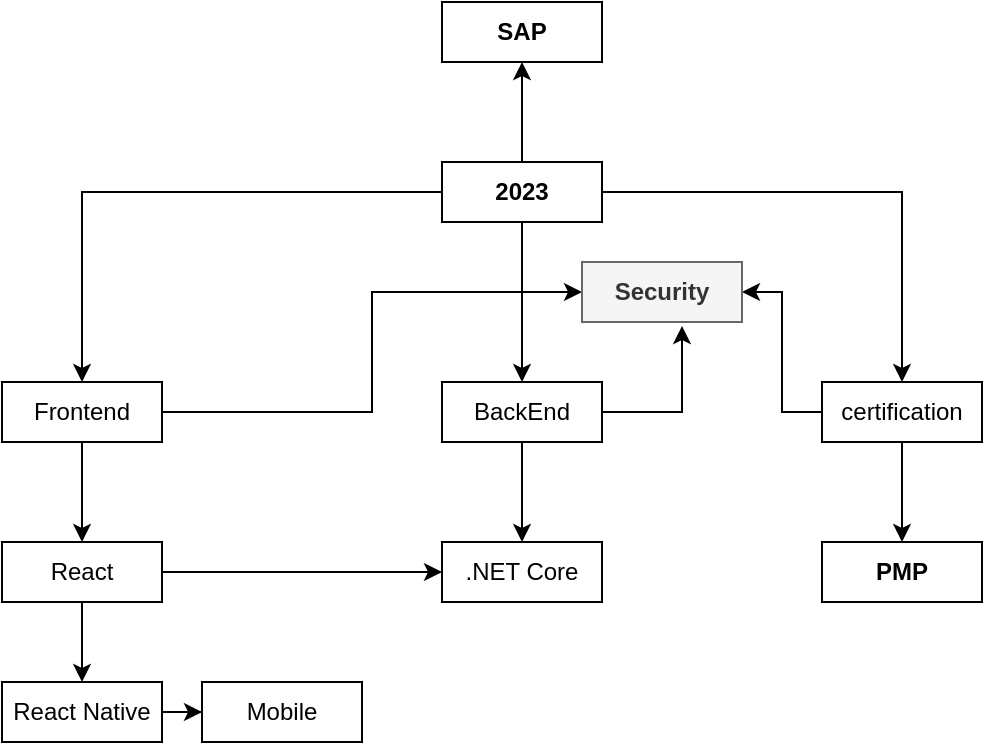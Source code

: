 <mxfile version="20.7.4" type="device"><diagram id="CJo0_8JFxGXUXh0s9jlT" name="Page-1"><mxGraphModel dx="1434" dy="707" grid="1" gridSize="10" guides="1" tooltips="1" connect="1" arrows="1" fold="1" page="1" pageScale="1" pageWidth="850" pageHeight="1100" math="0" shadow="0"><root><mxCell id="0"/><mxCell id="1" parent="0"/><mxCell id="UNM4_x369euIdi0-6OD1-11" style="edgeStyle=orthogonalEdgeStyle;rounded=0;orthogonalLoop=1;jettySize=auto;html=1;" edge="1" parent="1" source="UNM4_x369euIdi0-6OD1-1" target="UNM4_x369euIdi0-6OD1-8"><mxGeometry relative="1" as="geometry"/></mxCell><mxCell id="UNM4_x369euIdi0-6OD1-16" value="" style="edgeStyle=orthogonalEdgeStyle;rounded=0;orthogonalLoop=1;jettySize=auto;html=1;" edge="1" parent="1" source="UNM4_x369euIdi0-6OD1-1" target="UNM4_x369euIdi0-6OD1-15"><mxGeometry relative="1" as="geometry"/></mxCell><mxCell id="UNM4_x369euIdi0-6OD1-18" value="" style="edgeStyle=orthogonalEdgeStyle;rounded=0;orthogonalLoop=1;jettySize=auto;html=1;" edge="1" parent="1" source="UNM4_x369euIdi0-6OD1-1" target="UNM4_x369euIdi0-6OD1-17"><mxGeometry relative="1" as="geometry"/></mxCell><mxCell id="UNM4_x369euIdi0-6OD1-37" value="" style="edgeStyle=orthogonalEdgeStyle;rounded=0;orthogonalLoop=1;jettySize=auto;html=1;" edge="1" parent="1" source="UNM4_x369euIdi0-6OD1-1" target="UNM4_x369euIdi0-6OD1-36"><mxGeometry relative="1" as="geometry"/></mxCell><mxCell id="UNM4_x369euIdi0-6OD1-1" value="&lt;b&gt;2023&lt;/b&gt;" style="rounded=0;whiteSpace=wrap;html=1;" vertex="1" parent="1"><mxGeometry x="390" y="90" width="80" height="30" as="geometry"/></mxCell><mxCell id="UNM4_x369euIdi0-6OD1-25" style="edgeStyle=orthogonalEdgeStyle;rounded=0;orthogonalLoop=1;jettySize=auto;html=1;entryX=0;entryY=0.5;entryDx=0;entryDy=0;" edge="1" parent="1" source="UNM4_x369euIdi0-6OD1-6" target="UNM4_x369euIdi0-6OD1-23"><mxGeometry relative="1" as="geometry"/></mxCell><mxCell id="UNM4_x369euIdi0-6OD1-27" value="" style="edgeStyle=orthogonalEdgeStyle;rounded=0;orthogonalLoop=1;jettySize=auto;html=1;" edge="1" parent="1" source="UNM4_x369euIdi0-6OD1-6" target="UNM4_x369euIdi0-6OD1-26"><mxGeometry relative="1" as="geometry"/></mxCell><mxCell id="UNM4_x369euIdi0-6OD1-6" value="React" style="rounded=0;whiteSpace=wrap;html=1;" vertex="1" parent="1"><mxGeometry x="170" y="280" width="80" height="30" as="geometry"/></mxCell><mxCell id="UNM4_x369euIdi0-6OD1-12" value="" style="edgeStyle=orthogonalEdgeStyle;rounded=0;orthogonalLoop=1;jettySize=auto;html=1;" edge="1" parent="1" source="UNM4_x369euIdi0-6OD1-8" target="UNM4_x369euIdi0-6OD1-6"><mxGeometry relative="1" as="geometry"/></mxCell><mxCell id="UNM4_x369euIdi0-6OD1-33" style="edgeStyle=orthogonalEdgeStyle;rounded=0;orthogonalLoop=1;jettySize=auto;html=1;exitX=1;exitY=0.5;exitDx=0;exitDy=0;entryX=0;entryY=0.5;entryDx=0;entryDy=0;" edge="1" parent="1" source="UNM4_x369euIdi0-6OD1-8" target="UNM4_x369euIdi0-6OD1-19"><mxGeometry relative="1" as="geometry"/></mxCell><mxCell id="UNM4_x369euIdi0-6OD1-8" value="Frontend" style="rounded=0;whiteSpace=wrap;html=1;" vertex="1" parent="1"><mxGeometry x="170" y="200" width="80" height="30" as="geometry"/></mxCell><mxCell id="UNM4_x369euIdi0-6OD1-24" value="" style="edgeStyle=orthogonalEdgeStyle;rounded=0;orthogonalLoop=1;jettySize=auto;html=1;" edge="1" parent="1" source="UNM4_x369euIdi0-6OD1-15" target="UNM4_x369euIdi0-6OD1-23"><mxGeometry relative="1" as="geometry"/></mxCell><mxCell id="UNM4_x369euIdi0-6OD1-40" style="edgeStyle=orthogonalEdgeStyle;rounded=0;orthogonalLoop=1;jettySize=auto;html=1;exitX=1;exitY=0.5;exitDx=0;exitDy=0;entryX=0.625;entryY=1.067;entryDx=0;entryDy=0;entryPerimeter=0;" edge="1" parent="1" source="UNM4_x369euIdi0-6OD1-15" target="UNM4_x369euIdi0-6OD1-19"><mxGeometry relative="1" as="geometry"/></mxCell><mxCell id="UNM4_x369euIdi0-6OD1-15" value="BackEnd" style="rounded=0;whiteSpace=wrap;html=1;" vertex="1" parent="1"><mxGeometry x="390" y="200" width="80" height="30" as="geometry"/></mxCell><mxCell id="UNM4_x369euIdi0-6OD1-22" value="" style="edgeStyle=orthogonalEdgeStyle;rounded=0;orthogonalLoop=1;jettySize=auto;html=1;" edge="1" parent="1" source="UNM4_x369euIdi0-6OD1-17" target="UNM4_x369euIdi0-6OD1-21"><mxGeometry relative="1" as="geometry"/></mxCell><mxCell id="UNM4_x369euIdi0-6OD1-39" style="edgeStyle=orthogonalEdgeStyle;rounded=0;orthogonalLoop=1;jettySize=auto;html=1;entryX=1;entryY=0.5;entryDx=0;entryDy=0;" edge="1" parent="1" source="UNM4_x369euIdi0-6OD1-17" target="UNM4_x369euIdi0-6OD1-19"><mxGeometry relative="1" as="geometry"/></mxCell><mxCell id="UNM4_x369euIdi0-6OD1-17" value="certification" style="rounded=0;whiteSpace=wrap;html=1;" vertex="1" parent="1"><mxGeometry x="580" y="200" width="80" height="30" as="geometry"/></mxCell><mxCell id="UNM4_x369euIdi0-6OD1-19" value="&lt;b&gt;Security&lt;/b&gt;" style="rounded=0;whiteSpace=wrap;html=1;fillColor=#f5f5f5;strokeColor=#666666;fontColor=#333333;" vertex="1" parent="1"><mxGeometry x="460" y="140" width="80" height="30" as="geometry"/></mxCell><mxCell id="UNM4_x369euIdi0-6OD1-21" value="&lt;b&gt;PMP&lt;/b&gt;" style="rounded=0;whiteSpace=wrap;html=1;" vertex="1" parent="1"><mxGeometry x="580" y="280" width="80" height="30" as="geometry"/></mxCell><mxCell id="UNM4_x369euIdi0-6OD1-23" value=".NET Core" style="rounded=0;whiteSpace=wrap;html=1;" vertex="1" parent="1"><mxGeometry x="390" y="280" width="80" height="30" as="geometry"/></mxCell><mxCell id="UNM4_x369euIdi0-6OD1-29" value="" style="edgeStyle=orthogonalEdgeStyle;rounded=0;orthogonalLoop=1;jettySize=auto;html=1;" edge="1" parent="1" source="UNM4_x369euIdi0-6OD1-26" target="UNM4_x369euIdi0-6OD1-28"><mxGeometry relative="1" as="geometry"/></mxCell><mxCell id="UNM4_x369euIdi0-6OD1-26" value="React Native" style="rounded=0;whiteSpace=wrap;html=1;" vertex="1" parent="1"><mxGeometry x="170" y="350" width="80" height="30" as="geometry"/></mxCell><mxCell id="UNM4_x369euIdi0-6OD1-28" value="Mobile" style="rounded=0;whiteSpace=wrap;html=1;" vertex="1" parent="1"><mxGeometry x="270" y="350" width="80" height="30" as="geometry"/></mxCell><mxCell id="UNM4_x369euIdi0-6OD1-36" value="&lt;b&gt;SAP&lt;/b&gt;" style="rounded=0;whiteSpace=wrap;html=1;" vertex="1" parent="1"><mxGeometry x="390" y="10" width="80" height="30" as="geometry"/></mxCell></root></mxGraphModel></diagram></mxfile>